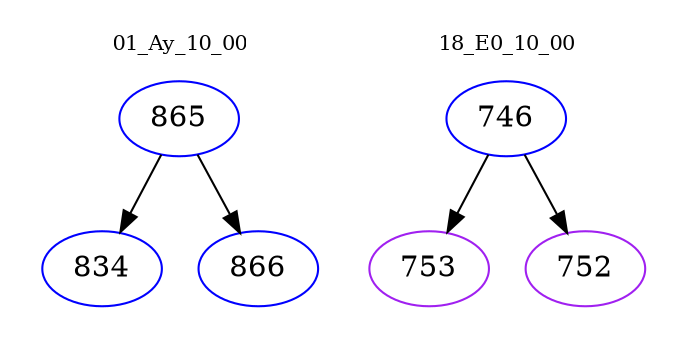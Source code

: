 digraph{
subgraph cluster_0 {
color = white
label = "01_Ay_10_00";
fontsize=10;
T0_865 [label="865", color="blue"]
T0_865 -> T0_834 [color="black"]
T0_834 [label="834", color="blue"]
T0_865 -> T0_866 [color="black"]
T0_866 [label="866", color="blue"]
}
subgraph cluster_1 {
color = white
label = "18_E0_10_00";
fontsize=10;
T1_746 [label="746", color="blue"]
T1_746 -> T1_753 [color="black"]
T1_753 [label="753", color="purple"]
T1_746 -> T1_752 [color="black"]
T1_752 [label="752", color="purple"]
}
}
